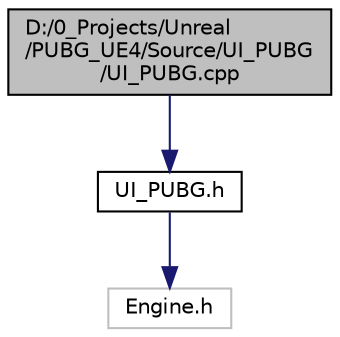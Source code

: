 digraph "D:/0_Projects/Unreal/PUBG_UE4/Source/UI_PUBG/UI_PUBG.cpp"
{
 // LATEX_PDF_SIZE
  edge [fontname="Helvetica",fontsize="10",labelfontname="Helvetica",labelfontsize="10"];
  node [fontname="Helvetica",fontsize="10",shape=record];
  Node1 [label="D:/0_Projects/Unreal\l/PUBG_UE4/Source/UI_PUBG\l/UI_PUBG.cpp",height=0.2,width=0.4,color="black", fillcolor="grey75", style="filled", fontcolor="black",tooltip=" "];
  Node1 -> Node2 [color="midnightblue",fontsize="10",style="solid"];
  Node2 [label="UI_PUBG.h",height=0.2,width=0.4,color="black", fillcolor="white", style="filled",URL="$_u_i___p_u_b_g_8h.html",tooltip=" "];
  Node2 -> Node3 [color="midnightblue",fontsize="10",style="solid"];
  Node3 [label="Engine.h",height=0.2,width=0.4,color="grey75", fillcolor="white", style="filled",tooltip=" "];
}
